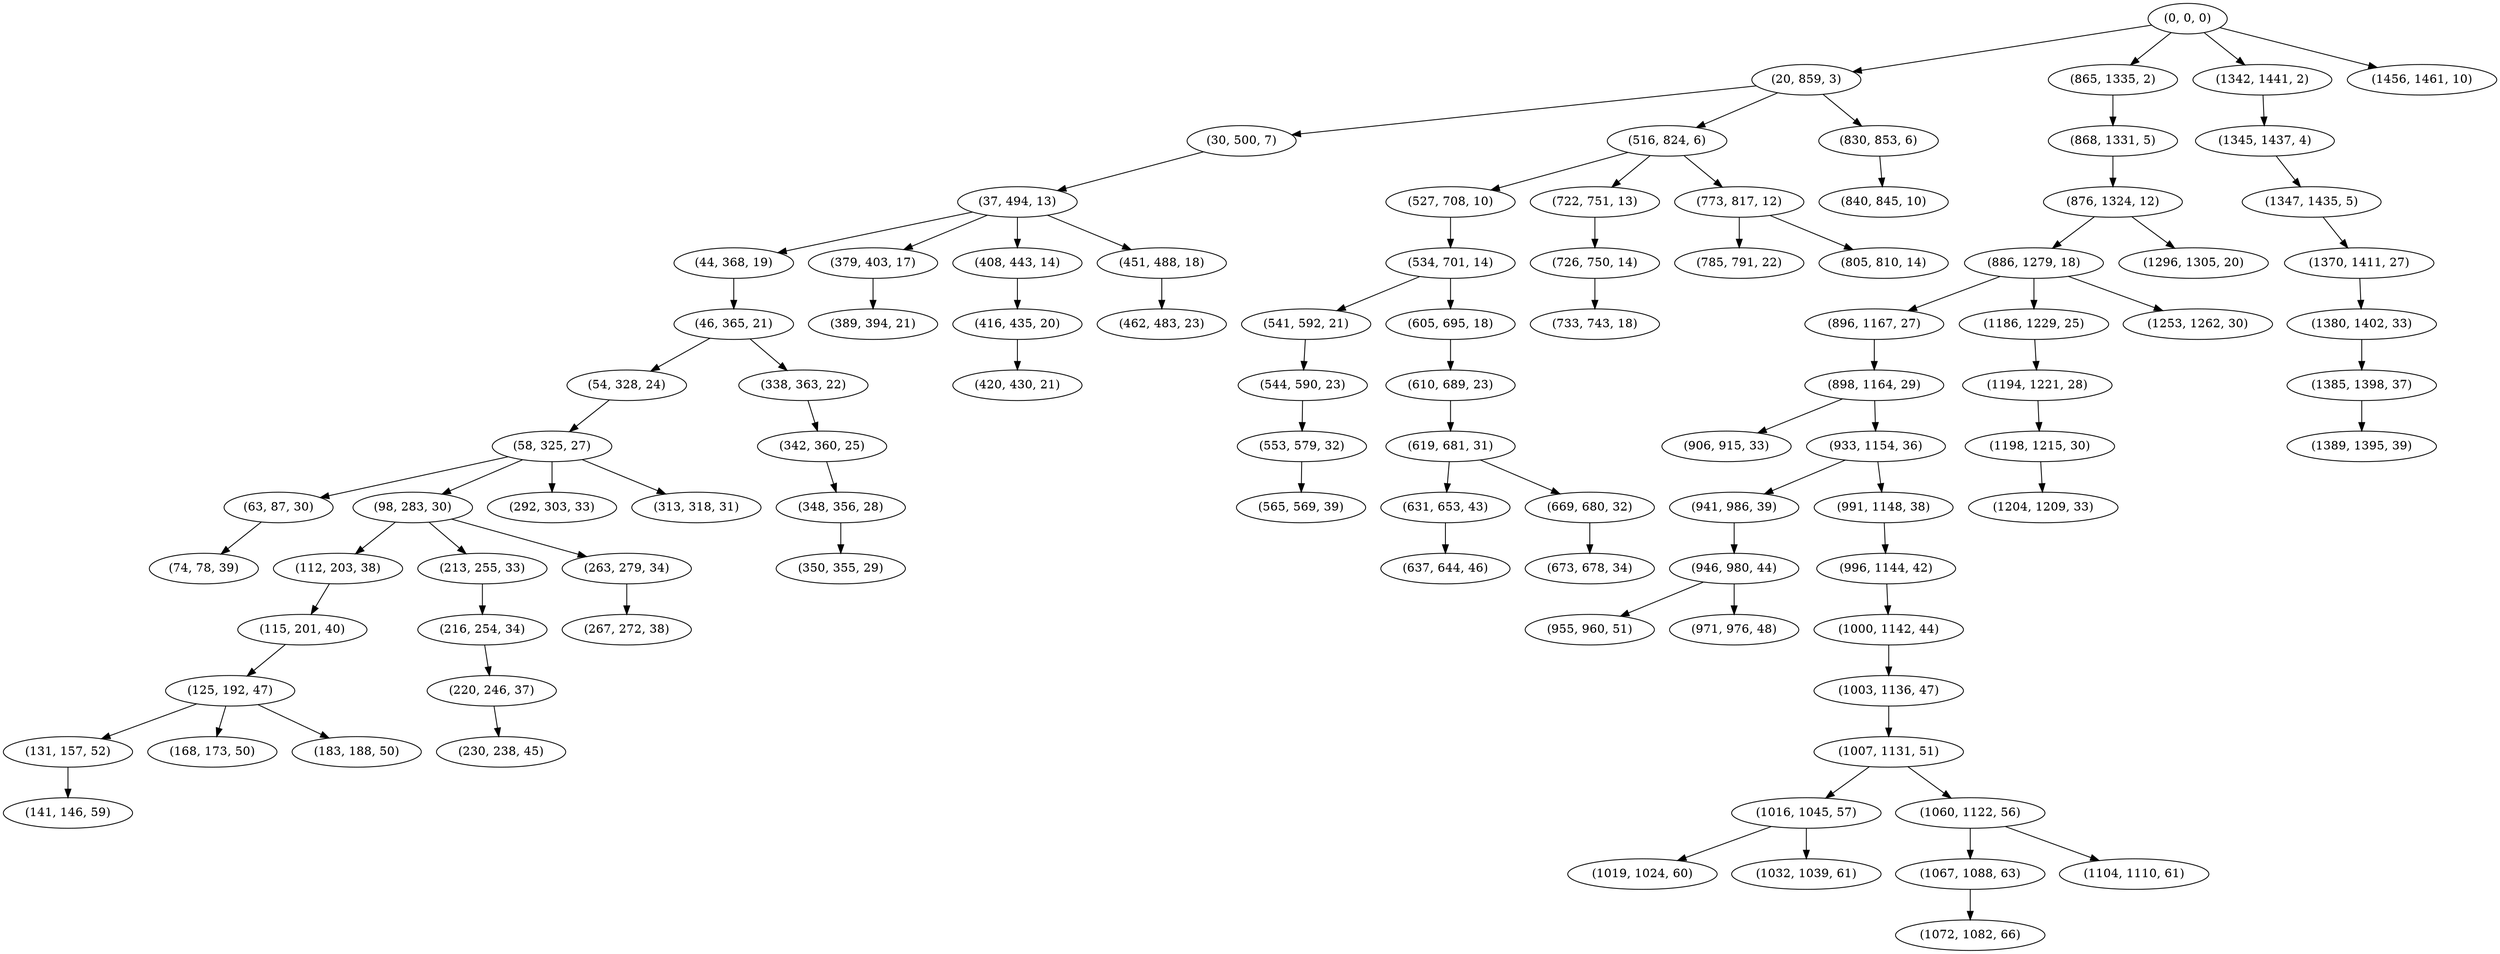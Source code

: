 digraph tree {
    "(0, 0, 0)";
    "(20, 859, 3)";
    "(30, 500, 7)";
    "(37, 494, 13)";
    "(44, 368, 19)";
    "(46, 365, 21)";
    "(54, 328, 24)";
    "(58, 325, 27)";
    "(63, 87, 30)";
    "(74, 78, 39)";
    "(98, 283, 30)";
    "(112, 203, 38)";
    "(115, 201, 40)";
    "(125, 192, 47)";
    "(131, 157, 52)";
    "(141, 146, 59)";
    "(168, 173, 50)";
    "(183, 188, 50)";
    "(213, 255, 33)";
    "(216, 254, 34)";
    "(220, 246, 37)";
    "(230, 238, 45)";
    "(263, 279, 34)";
    "(267, 272, 38)";
    "(292, 303, 33)";
    "(313, 318, 31)";
    "(338, 363, 22)";
    "(342, 360, 25)";
    "(348, 356, 28)";
    "(350, 355, 29)";
    "(379, 403, 17)";
    "(389, 394, 21)";
    "(408, 443, 14)";
    "(416, 435, 20)";
    "(420, 430, 21)";
    "(451, 488, 18)";
    "(462, 483, 23)";
    "(516, 824, 6)";
    "(527, 708, 10)";
    "(534, 701, 14)";
    "(541, 592, 21)";
    "(544, 590, 23)";
    "(553, 579, 32)";
    "(565, 569, 39)";
    "(605, 695, 18)";
    "(610, 689, 23)";
    "(619, 681, 31)";
    "(631, 653, 43)";
    "(637, 644, 46)";
    "(669, 680, 32)";
    "(673, 678, 34)";
    "(722, 751, 13)";
    "(726, 750, 14)";
    "(733, 743, 18)";
    "(773, 817, 12)";
    "(785, 791, 22)";
    "(805, 810, 14)";
    "(830, 853, 6)";
    "(840, 845, 10)";
    "(865, 1335, 2)";
    "(868, 1331, 5)";
    "(876, 1324, 12)";
    "(886, 1279, 18)";
    "(896, 1167, 27)";
    "(898, 1164, 29)";
    "(906, 915, 33)";
    "(933, 1154, 36)";
    "(941, 986, 39)";
    "(946, 980, 44)";
    "(955, 960, 51)";
    "(971, 976, 48)";
    "(991, 1148, 38)";
    "(996, 1144, 42)";
    "(1000, 1142, 44)";
    "(1003, 1136, 47)";
    "(1007, 1131, 51)";
    "(1016, 1045, 57)";
    "(1019, 1024, 60)";
    "(1032, 1039, 61)";
    "(1060, 1122, 56)";
    "(1067, 1088, 63)";
    "(1072, 1082, 66)";
    "(1104, 1110, 61)";
    "(1186, 1229, 25)";
    "(1194, 1221, 28)";
    "(1198, 1215, 30)";
    "(1204, 1209, 33)";
    "(1253, 1262, 30)";
    "(1296, 1305, 20)";
    "(1342, 1441, 2)";
    "(1345, 1437, 4)";
    "(1347, 1435, 5)";
    "(1370, 1411, 27)";
    "(1380, 1402, 33)";
    "(1385, 1398, 37)";
    "(1389, 1395, 39)";
    "(1456, 1461, 10)";
    "(0, 0, 0)" -> "(20, 859, 3)";
    "(0, 0, 0)" -> "(865, 1335, 2)";
    "(0, 0, 0)" -> "(1342, 1441, 2)";
    "(0, 0, 0)" -> "(1456, 1461, 10)";
    "(20, 859, 3)" -> "(30, 500, 7)";
    "(20, 859, 3)" -> "(516, 824, 6)";
    "(20, 859, 3)" -> "(830, 853, 6)";
    "(30, 500, 7)" -> "(37, 494, 13)";
    "(37, 494, 13)" -> "(44, 368, 19)";
    "(37, 494, 13)" -> "(379, 403, 17)";
    "(37, 494, 13)" -> "(408, 443, 14)";
    "(37, 494, 13)" -> "(451, 488, 18)";
    "(44, 368, 19)" -> "(46, 365, 21)";
    "(46, 365, 21)" -> "(54, 328, 24)";
    "(46, 365, 21)" -> "(338, 363, 22)";
    "(54, 328, 24)" -> "(58, 325, 27)";
    "(58, 325, 27)" -> "(63, 87, 30)";
    "(58, 325, 27)" -> "(98, 283, 30)";
    "(58, 325, 27)" -> "(292, 303, 33)";
    "(58, 325, 27)" -> "(313, 318, 31)";
    "(63, 87, 30)" -> "(74, 78, 39)";
    "(98, 283, 30)" -> "(112, 203, 38)";
    "(98, 283, 30)" -> "(213, 255, 33)";
    "(98, 283, 30)" -> "(263, 279, 34)";
    "(112, 203, 38)" -> "(115, 201, 40)";
    "(115, 201, 40)" -> "(125, 192, 47)";
    "(125, 192, 47)" -> "(131, 157, 52)";
    "(125, 192, 47)" -> "(168, 173, 50)";
    "(125, 192, 47)" -> "(183, 188, 50)";
    "(131, 157, 52)" -> "(141, 146, 59)";
    "(213, 255, 33)" -> "(216, 254, 34)";
    "(216, 254, 34)" -> "(220, 246, 37)";
    "(220, 246, 37)" -> "(230, 238, 45)";
    "(263, 279, 34)" -> "(267, 272, 38)";
    "(338, 363, 22)" -> "(342, 360, 25)";
    "(342, 360, 25)" -> "(348, 356, 28)";
    "(348, 356, 28)" -> "(350, 355, 29)";
    "(379, 403, 17)" -> "(389, 394, 21)";
    "(408, 443, 14)" -> "(416, 435, 20)";
    "(416, 435, 20)" -> "(420, 430, 21)";
    "(451, 488, 18)" -> "(462, 483, 23)";
    "(516, 824, 6)" -> "(527, 708, 10)";
    "(516, 824, 6)" -> "(722, 751, 13)";
    "(516, 824, 6)" -> "(773, 817, 12)";
    "(527, 708, 10)" -> "(534, 701, 14)";
    "(534, 701, 14)" -> "(541, 592, 21)";
    "(534, 701, 14)" -> "(605, 695, 18)";
    "(541, 592, 21)" -> "(544, 590, 23)";
    "(544, 590, 23)" -> "(553, 579, 32)";
    "(553, 579, 32)" -> "(565, 569, 39)";
    "(605, 695, 18)" -> "(610, 689, 23)";
    "(610, 689, 23)" -> "(619, 681, 31)";
    "(619, 681, 31)" -> "(631, 653, 43)";
    "(619, 681, 31)" -> "(669, 680, 32)";
    "(631, 653, 43)" -> "(637, 644, 46)";
    "(669, 680, 32)" -> "(673, 678, 34)";
    "(722, 751, 13)" -> "(726, 750, 14)";
    "(726, 750, 14)" -> "(733, 743, 18)";
    "(773, 817, 12)" -> "(785, 791, 22)";
    "(773, 817, 12)" -> "(805, 810, 14)";
    "(830, 853, 6)" -> "(840, 845, 10)";
    "(865, 1335, 2)" -> "(868, 1331, 5)";
    "(868, 1331, 5)" -> "(876, 1324, 12)";
    "(876, 1324, 12)" -> "(886, 1279, 18)";
    "(876, 1324, 12)" -> "(1296, 1305, 20)";
    "(886, 1279, 18)" -> "(896, 1167, 27)";
    "(886, 1279, 18)" -> "(1186, 1229, 25)";
    "(886, 1279, 18)" -> "(1253, 1262, 30)";
    "(896, 1167, 27)" -> "(898, 1164, 29)";
    "(898, 1164, 29)" -> "(906, 915, 33)";
    "(898, 1164, 29)" -> "(933, 1154, 36)";
    "(933, 1154, 36)" -> "(941, 986, 39)";
    "(933, 1154, 36)" -> "(991, 1148, 38)";
    "(941, 986, 39)" -> "(946, 980, 44)";
    "(946, 980, 44)" -> "(955, 960, 51)";
    "(946, 980, 44)" -> "(971, 976, 48)";
    "(991, 1148, 38)" -> "(996, 1144, 42)";
    "(996, 1144, 42)" -> "(1000, 1142, 44)";
    "(1000, 1142, 44)" -> "(1003, 1136, 47)";
    "(1003, 1136, 47)" -> "(1007, 1131, 51)";
    "(1007, 1131, 51)" -> "(1016, 1045, 57)";
    "(1007, 1131, 51)" -> "(1060, 1122, 56)";
    "(1016, 1045, 57)" -> "(1019, 1024, 60)";
    "(1016, 1045, 57)" -> "(1032, 1039, 61)";
    "(1060, 1122, 56)" -> "(1067, 1088, 63)";
    "(1060, 1122, 56)" -> "(1104, 1110, 61)";
    "(1067, 1088, 63)" -> "(1072, 1082, 66)";
    "(1186, 1229, 25)" -> "(1194, 1221, 28)";
    "(1194, 1221, 28)" -> "(1198, 1215, 30)";
    "(1198, 1215, 30)" -> "(1204, 1209, 33)";
    "(1342, 1441, 2)" -> "(1345, 1437, 4)";
    "(1345, 1437, 4)" -> "(1347, 1435, 5)";
    "(1347, 1435, 5)" -> "(1370, 1411, 27)";
    "(1370, 1411, 27)" -> "(1380, 1402, 33)";
    "(1380, 1402, 33)" -> "(1385, 1398, 37)";
    "(1385, 1398, 37)" -> "(1389, 1395, 39)";
}
